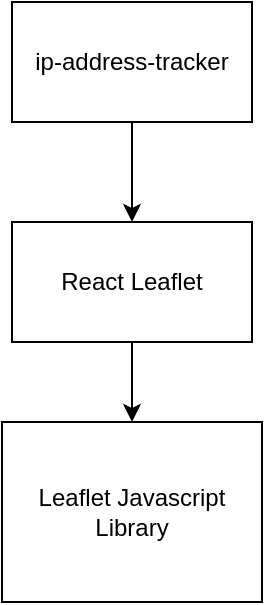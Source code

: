 <mxfile>
    <diagram id="zDgdsLYztwNFVQc5q-pG" name="Page-1">
        <mxGraphModel dx="656" dy="344" grid="1" gridSize="10" guides="1" tooltips="1" connect="1" arrows="1" fold="1" page="1" pageScale="1" pageWidth="850" pageHeight="1100" math="0" shadow="0">
            <root>
                <mxCell id="0"/>
                <mxCell id="1" parent="0"/>
                <mxCell id="5" value="" style="edgeStyle=none;html=1;" edge="1" parent="1" source="2" target="3">
                    <mxGeometry relative="1" as="geometry"/>
                </mxCell>
                <mxCell id="2" value="ip-address-tracker" style="rounded=0;whiteSpace=wrap;html=1;" vertex="1" parent="1">
                    <mxGeometry x="260" y="20" width="120" height="60" as="geometry"/>
                </mxCell>
                <mxCell id="9" style="edgeStyle=none;html=1;exitX=0.5;exitY=1;exitDx=0;exitDy=0;" edge="1" parent="1" source="3" target="4">
                    <mxGeometry relative="1" as="geometry"/>
                </mxCell>
                <mxCell id="3" value="React Leaflet" style="rounded=0;whiteSpace=wrap;html=1;" vertex="1" parent="1">
                    <mxGeometry x="260" y="130" width="120" height="60" as="geometry"/>
                </mxCell>
                <mxCell id="4" value="Leaflet Javascript Library" style="rounded=0;whiteSpace=wrap;html=1;" vertex="1" parent="1">
                    <mxGeometry x="255" y="230" width="130" height="90" as="geometry"/>
                </mxCell>
            </root>
        </mxGraphModel>
    </diagram>
</mxfile>